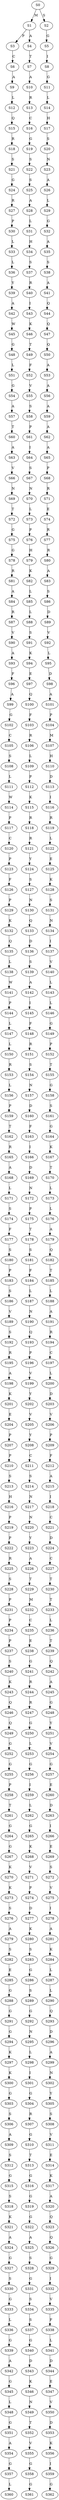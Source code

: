 strict digraph  {
	S0 -> S1 [ label = M ];
	S0 -> S2 [ label = S ];
	S1 -> S3 [ label = P ];
	S1 -> S4 [ label = A ];
	S2 -> S5 [ label = G ];
	S3 -> S6 [ label = C ];
	S4 -> S7 [ label = T ];
	S5 -> S8 [ label = I ];
	S6 -> S9 [ label = A ];
	S7 -> S10 [ label = A ];
	S8 -> S11 [ label = G ];
	S9 -> S12 [ label = L ];
	S10 -> S13 [ label = R ];
	S11 -> S14 [ label = L ];
	S12 -> S15 [ label = Q ];
	S13 -> S16 [ label = C ];
	S14 -> S17 [ label = H ];
	S15 -> S18 [ label = R ];
	S16 -> S19 [ label = G ];
	S17 -> S20 [ label = S ];
	S18 -> S21 [ label = S ];
	S19 -> S22 [ label = S ];
	S20 -> S23 [ label = N ];
	S21 -> S24 [ label = G ];
	S22 -> S25 [ label = S ];
	S23 -> S26 [ label = A ];
	S24 -> S27 [ label = R ];
	S25 -> S28 [ label = A ];
	S26 -> S29 [ label = L ];
	S27 -> S30 [ label = P ];
	S28 -> S31 [ label = L ];
	S29 -> S32 [ label = G ];
	S30 -> S33 [ label = L ];
	S31 -> S34 [ label = H ];
	S32 -> S35 [ label = A ];
	S33 -> S36 [ label = L ];
	S34 -> S37 [ label = S ];
	S35 -> S38 [ label = S ];
	S36 -> S39 [ label = Y ];
	S37 -> S40 [ label = R ];
	S38 -> S41 [ label = A ];
	S39 -> S42 [ label = A ];
	S40 -> S43 [ label = I ];
	S41 -> S44 [ label = Q ];
	S42 -> S45 [ label = W ];
	S43 -> S46 [ label = K ];
	S44 -> S47 [ label = Q ];
	S45 -> S48 [ label = G ];
	S46 -> S49 [ label = T ];
	S47 -> S50 [ label = Q ];
	S48 -> S51 [ label = L ];
	S49 -> S52 [ label = F ];
	S50 -> S53 [ label = A ];
	S51 -> S54 [ label = G ];
	S52 -> S55 [ label = V ];
	S53 -> S56 [ label = A ];
	S54 -> S57 [ label = A ];
	S55 -> S58 [ label = S ];
	S56 -> S59 [ label = A ];
	S57 -> S60 [ label = T ];
	S58 -> S61 [ label = P ];
	S59 -> S62 [ label = A ];
	S60 -> S63 [ label = A ];
	S61 -> S64 [ label = I ];
	S62 -> S65 [ label = A ];
	S63 -> S66 [ label = V ];
	S64 -> S67 [ label = S ];
	S65 -> S68 [ label = P ];
	S66 -> S69 [ label = N ];
	S67 -> S70 [ label = N ];
	S68 -> S71 [ label = R ];
	S69 -> S72 [ label = T ];
	S70 -> S73 [ label = L ];
	S71 -> S74 [ label = E ];
	S72 -> S75 [ label = G ];
	S73 -> S76 [ label = P ];
	S74 -> S77 [ label = R ];
	S75 -> S78 [ label = G ];
	S76 -> S79 [ label = H ];
	S77 -> S80 [ label = R ];
	S78 -> S81 [ label = R ];
	S79 -> S82 [ label = K ];
	S80 -> S83 [ label = A ];
	S81 -> S84 [ label = A ];
	S82 -> S85 [ label = L ];
	S83 -> S86 [ label = S ];
	S84 -> S87 [ label = R ];
	S85 -> S88 [ label = L ];
	S86 -> S89 [ label = D ];
	S87 -> S90 [ label = V ];
	S88 -> S91 [ label = S ];
	S89 -> S92 [ label = V ];
	S90 -> S93 [ label = A ];
	S91 -> S94 [ label = K ];
	S92 -> S95 [ label = L ];
	S93 -> S96 [ label = F ];
	S94 -> S97 [ label = E ];
	S95 -> S98 [ label = D ];
	S96 -> S99 [ label = A ];
	S97 -> S100 [ label = Q ];
	S98 -> S101 [ label = A ];
	S99 -> S102 [ label = G ];
	S100 -> S103 [ label = F ];
	S101 -> S104 [ label = P ];
	S102 -> S105 [ label = C ];
	S103 -> S106 [ label = R ];
	S104 -> S107 [ label = M ];
	S105 -> S108 [ label = S ];
	S106 -> S109 [ label = L ];
	S107 -> S110 [ label = H ];
	S108 -> S111 [ label = L ];
	S109 -> S112 [ label = P ];
	S110 -> S113 [ label = D ];
	S111 -> S114 [ label = W ];
	S112 -> S115 [ label = K ];
	S113 -> S116 [ label = I ];
	S114 -> S117 [ label = P ];
	S115 -> S118 [ label = R ];
	S116 -> S119 [ label = R ];
	S117 -> S120 [ label = C ];
	S118 -> S121 [ label = R ];
	S119 -> S122 [ label = L ];
	S120 -> S123 [ label = P ];
	S121 -> S124 [ label = Y ];
	S122 -> S125 [ label = E ];
	S123 -> S126 [ label = F ];
	S124 -> S127 [ label = S ];
	S125 -> S128 [ label = K ];
	S126 -> S129 [ label = P ];
	S127 -> S130 [ label = N ];
	S128 -> S131 [ label = S ];
	S129 -> S132 [ label = K ];
	S130 -> S133 [ label = Q ];
	S131 -> S134 [ label = N ];
	S132 -> S135 [ label = Q ];
	S133 -> S136 [ label = D ];
	S134 -> S137 [ label = I ];
	S135 -> S138 [ label = L ];
	S136 -> S139 [ label = S ];
	S137 -> S140 [ label = V ];
	S138 -> S141 [ label = W ];
	S139 -> S142 [ label = A ];
	S140 -> S143 [ label = L ];
	S141 -> S144 [ label = P ];
	S142 -> S145 [ label = I ];
	S143 -> S146 [ label = L ];
	S144 -> S147 [ label = L ];
	S145 -> S148 [ label = F ];
	S146 -> S149 [ label = G ];
	S147 -> S150 [ label = L ];
	S148 -> S151 [ label = R ];
	S149 -> S152 [ label = P ];
	S150 -> S153 [ label = R ];
	S151 -> S154 [ label = S ];
	S152 -> S155 [ label = T ];
	S153 -> S156 [ label = L ];
	S154 -> S157 [ label = N ];
	S155 -> S158 [ label = G ];
	S156 -> S159 [ label = P ];
	S157 -> S160 [ label = D ];
	S158 -> S161 [ label = S ];
	S159 -> S162 [ label = T ];
	S160 -> S163 [ label = F ];
	S161 -> S164 [ label = G ];
	S162 -> S165 [ label = R ];
	S163 -> S166 [ label = I ];
	S164 -> S167 [ label = K ];
	S165 -> S168 [ label = A ];
	S166 -> S169 [ label = D ];
	S167 -> S170 [ label = T ];
	S168 -> S171 [ label = L ];
	S169 -> S172 [ label = N ];
	S170 -> S173 [ label = L ];
	S171 -> S174 [ label = S ];
	S172 -> S175 [ label = P ];
	S173 -> S176 [ label = L ];
	S174 -> S177 [ label = F ];
	S175 -> S178 [ label = T ];
	S176 -> S179 [ label = A ];
	S177 -> S180 [ label = S ];
	S178 -> S181 [ label = S ];
	S179 -> S182 [ label = Q ];
	S180 -> S183 [ label = P ];
	S181 -> S184 [ label = F ];
	S182 -> S185 [ label = T ];
	S183 -> S186 [ label = S ];
	S184 -> S187 [ label = L ];
	S185 -> S188 [ label = L ];
	S186 -> S189 [ label = V ];
	S187 -> S190 [ label = N ];
	S188 -> S191 [ label = A ];
	S189 -> S192 [ label = S ];
	S190 -> S193 [ label = Q ];
	S191 -> S194 [ label = R ];
	S192 -> S195 [ label = R ];
	S193 -> S196 [ label = P ];
	S194 -> S197 [ label = C ];
	S195 -> S198 [ label = A ];
	S196 -> S199 [ label = V ];
	S197 -> S200 [ label = L ];
	S198 -> S201 [ label = K ];
	S199 -> S202 [ label = Y ];
	S200 -> S203 [ label = D ];
	S201 -> S204 [ label = E ];
	S202 -> S205 [ label = V ];
	S203 -> S206 [ label = V ];
	S204 -> S207 [ label = P ];
	S205 -> S208 [ label = Y ];
	S206 -> S209 [ label = P ];
	S207 -> S210 [ label = P ];
	S208 -> S211 [ label = C ];
	S209 -> S212 [ label = F ];
	S210 -> S213 [ label = S ];
	S211 -> S214 [ label = S ];
	S212 -> S215 [ label = A ];
	S213 -> S216 [ label = H ];
	S214 -> S217 [ label = N ];
	S215 -> S218 [ label = I ];
	S216 -> S219 [ label = P ];
	S217 -> S220 [ label = N ];
	S218 -> S221 [ label = C ];
	S219 -> S222 [ label = P ];
	S220 -> S223 [ label = Y ];
	S221 -> S224 [ label = D ];
	S222 -> S225 [ label = R ];
	S223 -> S226 [ label = A ];
	S224 -> S227 [ label = C ];
	S225 -> S228 [ label = S ];
	S226 -> S229 [ label = T ];
	S227 -> S230 [ label = T ];
	S228 -> S231 [ label = P ];
	S229 -> S232 [ label = M ];
	S230 -> S233 [ label = T ];
	S231 -> S234 [ label = P ];
	S232 -> S235 [ label = C ];
	S233 -> S236 [ label = L ];
	S234 -> S237 [ label = P ];
	S235 -> S238 [ label = E ];
	S236 -> S239 [ label = T ];
	S237 -> S240 [ label = S ];
	S238 -> S241 [ label = G ];
	S239 -> S242 [ label = Q ];
	S240 -> S243 [ label = K ];
	S241 -> S244 [ label = R ];
	S242 -> S245 [ label = A ];
	S243 -> S246 [ label = Q ];
	S244 -> S247 [ label = R ];
	S245 -> S248 [ label = G ];
	S246 -> S249 [ label = Q ];
	S247 -> S250 [ label = G ];
	S248 -> S251 [ label = Y ];
	S249 -> S252 [ label = G ];
	S250 -> S253 [ label = L ];
	S251 -> S254 [ label = V ];
	S252 -> S255 [ label = G ];
	S253 -> S256 [ label = G ];
	S254 -> S257 [ label = G ];
	S255 -> S258 [ label = P ];
	S256 -> S259 [ label = I ];
	S257 -> S260 [ label = E ];
	S258 -> S261 [ label = T ];
	S259 -> S262 [ label = L ];
	S260 -> S263 [ label = D ];
	S261 -> S264 [ label = G ];
	S262 -> S265 [ label = G ];
	S263 -> S266 [ label = I ];
	S264 -> S267 [ label = G ];
	S265 -> S268 [ label = K ];
	S266 -> S269 [ label = E ];
	S267 -> S270 [ label = K ];
	S268 -> S271 [ label = V ];
	S269 -> S272 [ label = S ];
	S270 -> S273 [ label = K ];
	S271 -> S274 [ label = P ];
	S272 -> S275 [ label = V ];
	S273 -> S276 [ label = S ];
	S274 -> S277 [ label = D ];
	S275 -> S278 [ label = I ];
	S276 -> S279 [ label = A ];
	S277 -> S280 [ label = K ];
	S278 -> S281 [ label = A ];
	S279 -> S282 [ label = S ];
	S280 -> S283 [ label = S ];
	S281 -> S284 [ label = K ];
	S282 -> S285 [ label = E ];
	S283 -> S286 [ label = G ];
	S284 -> S287 [ label = L ];
	S285 -> S288 [ label = G ];
	S286 -> S289 [ label = S ];
	S287 -> S290 [ label = L ];
	S288 -> S291 [ label = G ];
	S289 -> S292 [ label = G ];
	S290 -> S293 [ label = Q ];
	S291 -> S294 [ label = G ];
	S292 -> S295 [ label = N ];
	S293 -> S296 [ label = D ];
	S294 -> S297 [ label = K ];
	S295 -> S298 [ label = L ];
	S296 -> S299 [ label = A ];
	S297 -> S300 [ label = K ];
	S298 -> S301 [ label = I ];
	S299 -> S302 [ label = N ];
	S300 -> S303 [ label = G ];
	S301 -> S304 [ label = G ];
	S302 -> S305 [ label = Y ];
	S303 -> S306 [ label = S ];
	S304 -> S307 [ label = R ];
	S305 -> S308 [ label = S ];
	S306 -> S309 [ label = A ];
	S307 -> S310 [ label = G ];
	S308 -> S311 [ label = V ];
	S309 -> S312 [ label = S ];
	S310 -> S313 [ label = T ];
	S311 -> S314 [ label = E ];
	S312 -> S315 [ label = G ];
	S313 -> S316 [ label = G ];
	S314 -> S317 [ label = K ];
	S315 -> S318 [ label = S ];
	S316 -> S319 [ label = G ];
	S317 -> S320 [ label = A ];
	S318 -> S321 [ label = K ];
	S319 -> S322 [ label = G ];
	S320 -> S323 [ label = Q ];
	S321 -> S324 [ label = A ];
	S322 -> S325 [ label = A ];
	S323 -> S326 [ label = Q ];
	S324 -> S327 [ label = G ];
	S325 -> S328 [ label = S ];
	S326 -> S329 [ label = G ];
	S327 -> S330 [ label = S ];
	S328 -> S331 [ label = G ];
	S329 -> S332 [ label = I ];
	S330 -> S333 [ label = G ];
	S331 -> S334 [ label = S ];
	S332 -> S335 [ label = V ];
	S333 -> S336 [ label = L ];
	S334 -> S337 [ label = S ];
	S335 -> S338 [ label = F ];
	S336 -> S339 [ label = G ];
	S337 -> S340 [ label = G ];
	S338 -> S341 [ label = L ];
	S339 -> S342 [ label = A ];
	S340 -> S343 [ label = D ];
	S341 -> S344 [ label = D ];
	S342 -> S345 [ label = G ];
	S343 -> S346 [ label = K ];
	S344 -> S347 [ label = E ];
	S345 -> S348 [ label = L ];
	S346 -> S349 [ label = N ];
	S347 -> S350 [ label = V ];
	S348 -> S351 [ label = G ];
	S349 -> S352 [ label = T ];
	S350 -> S353 [ label = D ];
	S351 -> S354 [ label = A ];
	S352 -> S355 [ label = V ];
	S353 -> S356 [ label = K ];
	S354 -> S357 [ label = G ];
	S355 -> S358 [ label = G ];
	S356 -> S359 [ label = I ];
	S357 -> S360 [ label = L ];
	S358 -> S361 [ label = G ];
	S359 -> S362 [ label = G ];
}
